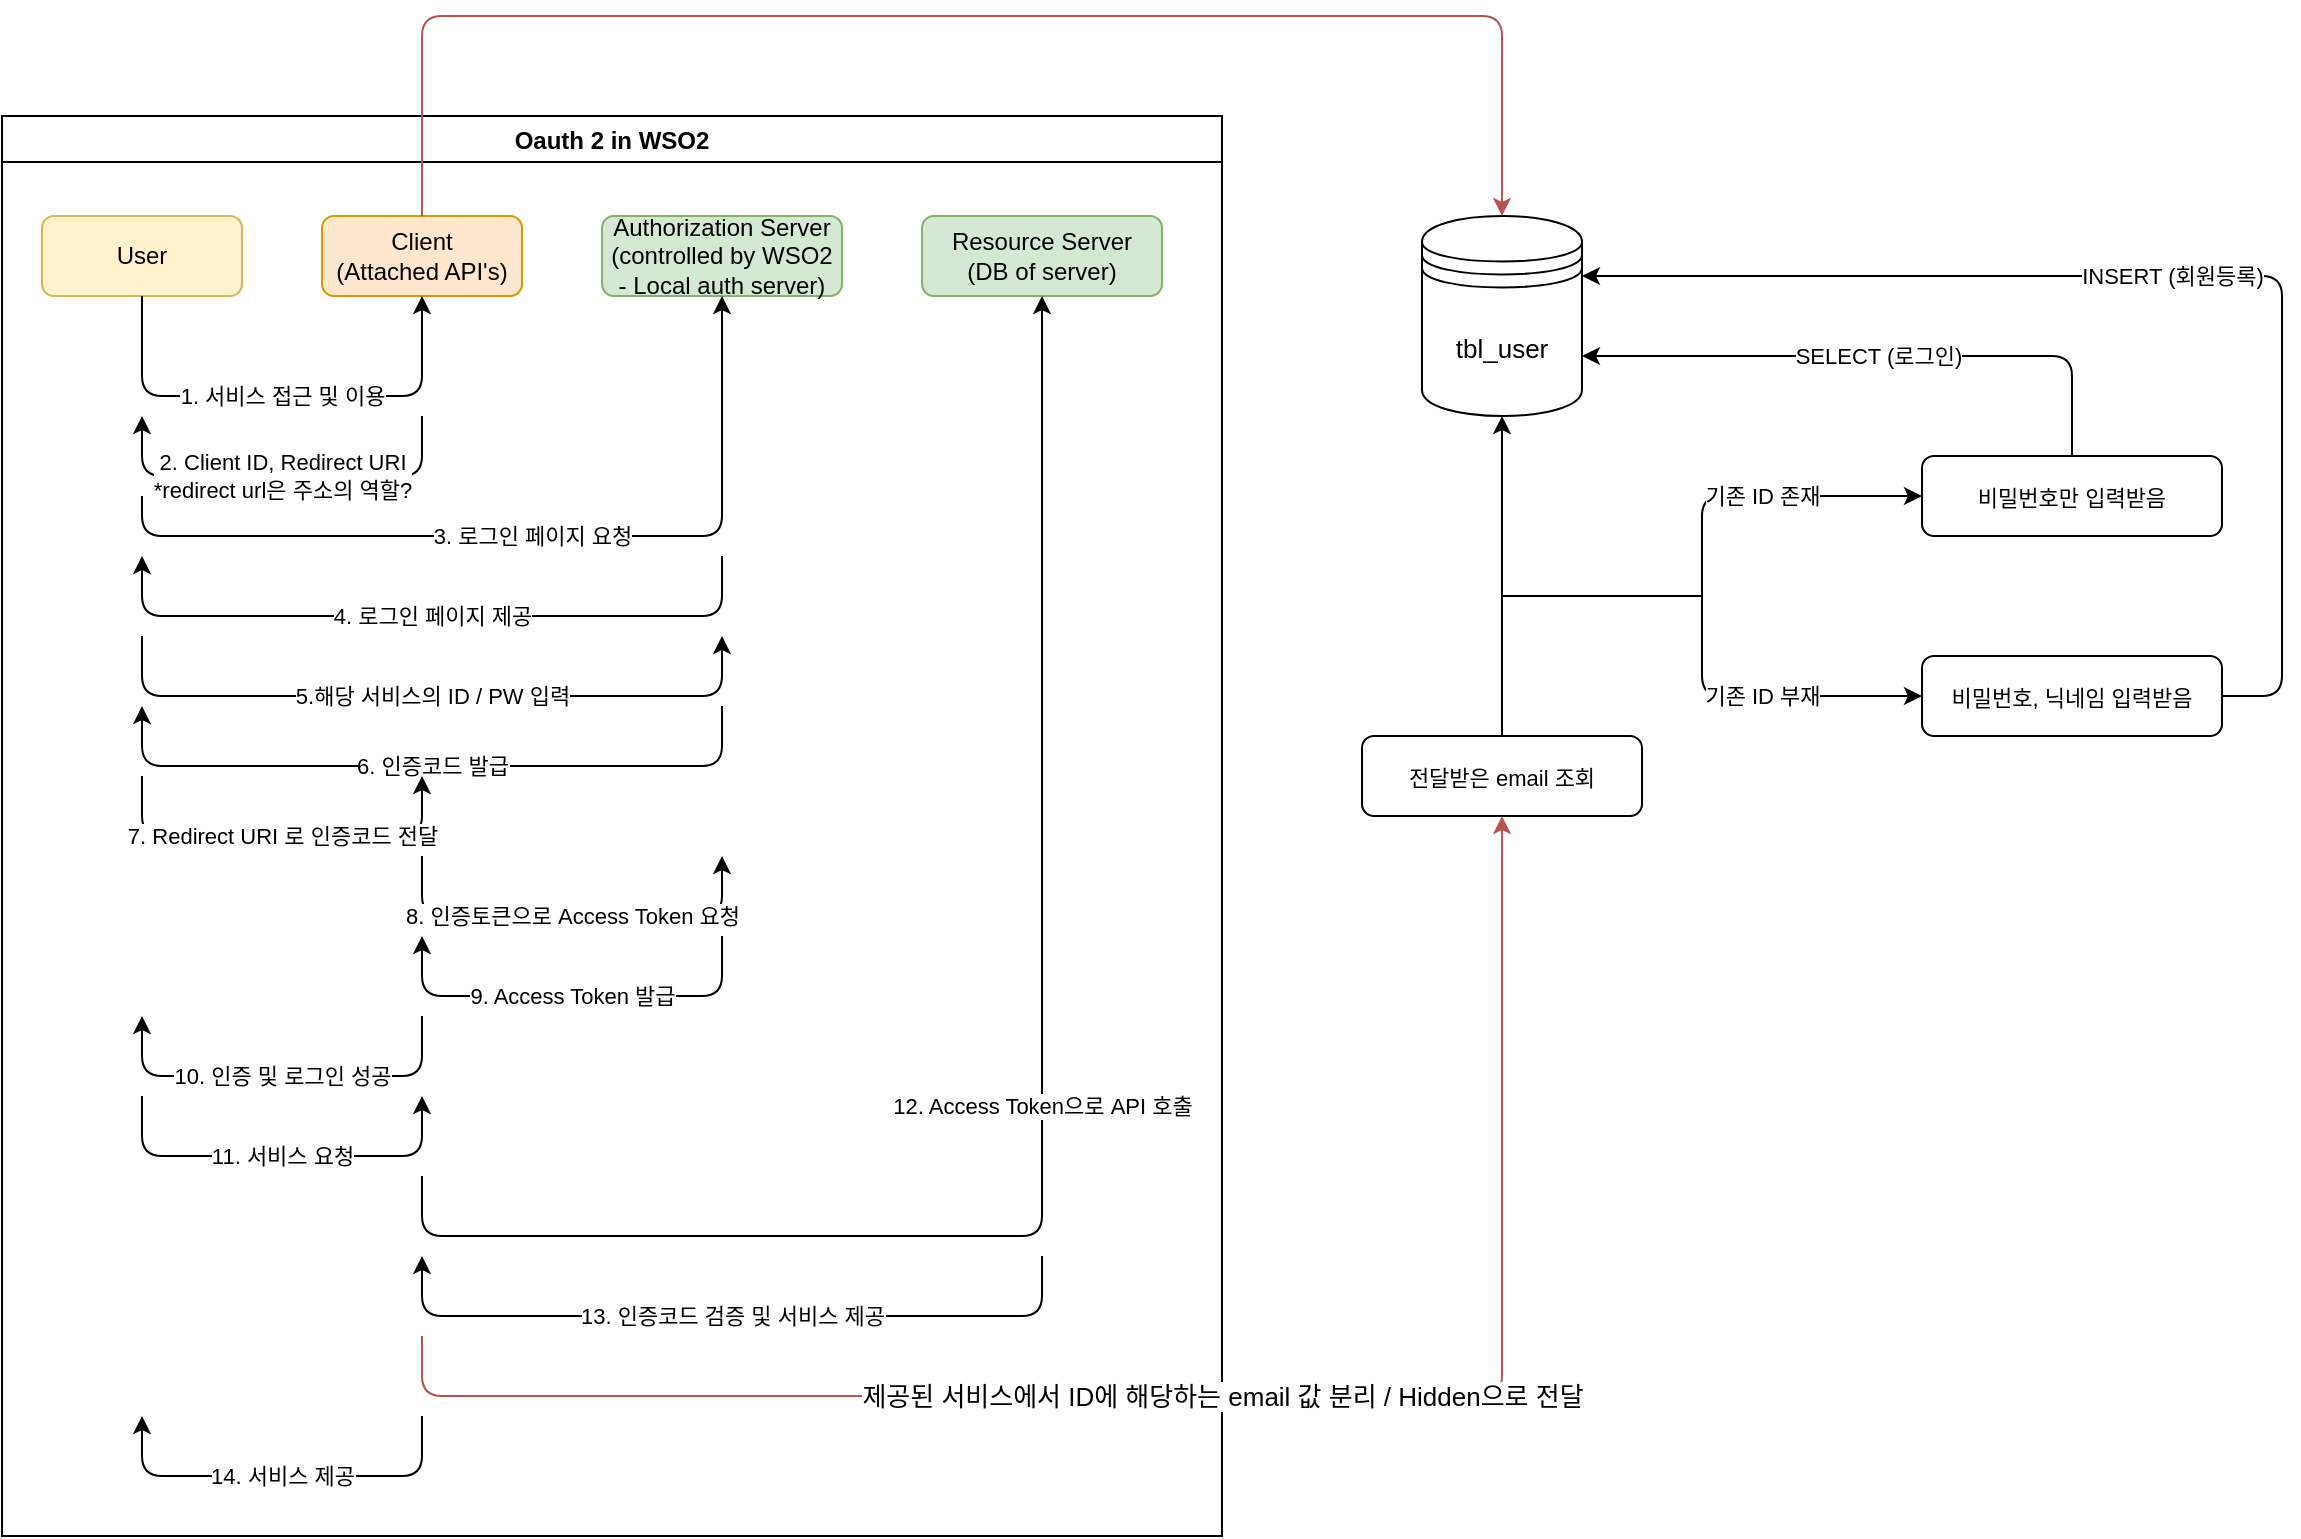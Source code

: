 <mxfile version="15.0.6" type="github">
  <diagram id="Th0a5vP6YgecYewDXPHj" name="Page-1">
    <mxGraphModel dx="1422" dy="794" grid="1" gridSize="10" guides="1" tooltips="1" connect="1" arrows="1" fold="1" page="1" pageScale="1" pageWidth="1300" pageHeight="1000" math="0" shadow="0">
      <root>
        <mxCell id="0" />
        <mxCell id="1" parent="0" />
        <mxCell id="yviWZjRApHMC7-MWaQR3-1" value="User" style="rounded=1;whiteSpace=wrap;html=1;fillColor=#fff2cc;strokeColor=#d6b656;" parent="1" vertex="1">
          <mxGeometry x="130" y="240" width="100" height="40" as="geometry" />
        </mxCell>
        <mxCell id="yviWZjRApHMC7-MWaQR3-2" value="Client&lt;br&gt;(Attached API&#39;s)" style="rounded=1;whiteSpace=wrap;html=1;fillColor=#ffe6cc;strokeColor=#d79b00;" parent="1" vertex="1">
          <mxGeometry x="270" y="240" width="100" height="40" as="geometry" />
        </mxCell>
        <mxCell id="yviWZjRApHMC7-MWaQR3-3" value="Authorization Server&lt;br&gt;(controlled by WSO2&lt;br&gt;- Local auth server)" style="rounded=1;whiteSpace=wrap;html=1;fillColor=#d5e8d4;strokeColor=#82b366;" parent="1" vertex="1">
          <mxGeometry x="410" y="240" width="120" height="40" as="geometry" />
        </mxCell>
        <mxCell id="yviWZjRApHMC7-MWaQR3-4" value="Resource Server&lt;br&gt;(DB of server)" style="rounded=1;whiteSpace=wrap;html=1;fillColor=#d5e8d4;strokeColor=#82b366;" parent="1" vertex="1">
          <mxGeometry x="570" y="240" width="120" height="40" as="geometry" />
        </mxCell>
        <mxCell id="yviWZjRApHMC7-MWaQR3-5" value="" style="endArrow=classic;html=1;exitX=0.5;exitY=1;exitDx=0;exitDy=0;entryX=0.5;entryY=1;entryDx=0;entryDy=0;" parent="1" source="yviWZjRApHMC7-MWaQR3-1" target="yviWZjRApHMC7-MWaQR3-2" edge="1">
          <mxGeometry relative="1" as="geometry">
            <mxPoint x="180" y="330" as="sourcePoint" />
            <mxPoint x="280" y="330" as="targetPoint" />
            <Array as="points">
              <mxPoint x="180" y="330" />
              <mxPoint x="320" y="330" />
            </Array>
          </mxGeometry>
        </mxCell>
        <mxCell id="yviWZjRApHMC7-MWaQR3-6" value="1. 서비스 접근 및 이용" style="edgeLabel;resizable=0;html=1;align=center;verticalAlign=middle;" parent="yviWZjRApHMC7-MWaQR3-5" connectable="0" vertex="1">
          <mxGeometry relative="1" as="geometry" />
        </mxCell>
        <mxCell id="yviWZjRApHMC7-MWaQR3-7" value="" style="endArrow=classic;html=1;entryX=0.5;entryY=1;entryDx=0;entryDy=0;" parent="1" edge="1">
          <mxGeometry relative="1" as="geometry">
            <mxPoint x="320" y="340" as="sourcePoint" />
            <mxPoint x="180" y="340" as="targetPoint" />
            <Array as="points">
              <mxPoint x="320" y="370" />
              <mxPoint x="180" y="370" />
            </Array>
          </mxGeometry>
        </mxCell>
        <mxCell id="yviWZjRApHMC7-MWaQR3-8" value="2. Client ID, Redirect URI&lt;br&gt;*redirect url은 주소의 역할?" style="edgeLabel;resizable=0;html=1;align=center;verticalAlign=middle;" parent="yviWZjRApHMC7-MWaQR3-7" connectable="0" vertex="1">
          <mxGeometry relative="1" as="geometry" />
        </mxCell>
        <mxCell id="yviWZjRApHMC7-MWaQR3-9" value="" style="endArrow=classic;html=1;exitX=0.5;exitY=1;exitDx=0;exitDy=0;entryX=0.5;entryY=1;entryDx=0;entryDy=0;" parent="1" target="yviWZjRApHMC7-MWaQR3-3" edge="1">
          <mxGeometry relative="1" as="geometry">
            <mxPoint x="180" y="380" as="sourcePoint" />
            <mxPoint x="320" y="380" as="targetPoint" />
            <Array as="points">
              <mxPoint x="180" y="400" />
              <mxPoint x="470" y="400" />
            </Array>
          </mxGeometry>
        </mxCell>
        <mxCell id="yviWZjRApHMC7-MWaQR3-10" value="3. 로그인 페이지 요청" style="edgeLabel;resizable=0;html=1;align=center;verticalAlign=middle;labelBackgroundColor=#ffffff;" parent="yviWZjRApHMC7-MWaQR3-9" connectable="0" vertex="1">
          <mxGeometry relative="1" as="geometry" />
        </mxCell>
        <mxCell id="yviWZjRApHMC7-MWaQR3-12" value="" style="endArrow=classic;html=1;entryX=0.5;entryY=1;entryDx=0;entryDy=0;" parent="1" edge="1">
          <mxGeometry relative="1" as="geometry">
            <mxPoint x="470" y="410" as="sourcePoint" />
            <mxPoint x="180" y="410" as="targetPoint" />
            <Array as="points">
              <mxPoint x="470" y="440" />
              <mxPoint x="180" y="440" />
            </Array>
          </mxGeometry>
        </mxCell>
        <mxCell id="yviWZjRApHMC7-MWaQR3-13" value="4. 로그인 페이지 제공" style="edgeLabel;resizable=0;html=1;align=center;verticalAlign=middle;" parent="yviWZjRApHMC7-MWaQR3-12" connectable="0" vertex="1">
          <mxGeometry relative="1" as="geometry" />
        </mxCell>
        <mxCell id="yviWZjRApHMC7-MWaQR3-21" value="" style="endArrow=classic;html=1;exitX=0.5;exitY=1;exitDx=0;exitDy=0;" parent="1" edge="1">
          <mxGeometry relative="1" as="geometry">
            <mxPoint x="180" y="450" as="sourcePoint" />
            <mxPoint x="470" y="450" as="targetPoint" />
            <Array as="points">
              <mxPoint x="180" y="480" />
              <mxPoint x="470" y="480" />
            </Array>
          </mxGeometry>
        </mxCell>
        <mxCell id="yviWZjRApHMC7-MWaQR3-22" value="5.해당 서비스의 ID / PW 입력" style="edgeLabel;resizable=0;html=1;align=center;verticalAlign=middle;" parent="yviWZjRApHMC7-MWaQR3-21" connectable="0" vertex="1">
          <mxGeometry relative="1" as="geometry" />
        </mxCell>
        <mxCell id="yviWZjRApHMC7-MWaQR3-23" value="" style="endArrow=classic;html=1;entryX=0.5;entryY=1;entryDx=0;entryDy=0;" parent="1" edge="1">
          <mxGeometry relative="1" as="geometry">
            <mxPoint x="470" y="485" as="sourcePoint" />
            <mxPoint x="180" y="485" as="targetPoint" />
            <Array as="points">
              <mxPoint x="470" y="515" />
              <mxPoint x="180" y="515" />
            </Array>
          </mxGeometry>
        </mxCell>
        <mxCell id="yviWZjRApHMC7-MWaQR3-24" value="6. 인증코드 발급" style="edgeLabel;resizable=0;html=1;align=center;verticalAlign=middle;" parent="yviWZjRApHMC7-MWaQR3-23" connectable="0" vertex="1">
          <mxGeometry relative="1" as="geometry" />
        </mxCell>
        <mxCell id="yviWZjRApHMC7-MWaQR3-25" value="" style="endArrow=classic;html=1;exitX=0.5;exitY=1;exitDx=0;exitDy=0;entryX=0.5;entryY=1;entryDx=0;entryDy=0;" parent="1" edge="1">
          <mxGeometry relative="1" as="geometry">
            <mxPoint x="180" y="520" as="sourcePoint" />
            <mxPoint x="320" y="520" as="targetPoint" />
            <Array as="points">
              <mxPoint x="180" y="550" />
              <mxPoint x="320" y="550" />
            </Array>
          </mxGeometry>
        </mxCell>
        <mxCell id="yviWZjRApHMC7-MWaQR3-26" value="7. Redirect URI 로 인증코드 전달" style="edgeLabel;resizable=0;html=1;align=center;verticalAlign=middle;" parent="yviWZjRApHMC7-MWaQR3-25" connectable="0" vertex="1">
          <mxGeometry relative="1" as="geometry" />
        </mxCell>
        <mxCell id="yviWZjRApHMC7-MWaQR3-30" value="" style="endArrow=classic;html=1;exitX=0.5;exitY=1;exitDx=0;exitDy=0;" parent="1" edge="1">
          <mxGeometry relative="1" as="geometry">
            <mxPoint x="320" y="560" as="sourcePoint" />
            <mxPoint x="470" y="560" as="targetPoint" />
            <Array as="points">
              <mxPoint x="320" y="590" />
              <mxPoint x="470" y="590" />
            </Array>
          </mxGeometry>
        </mxCell>
        <mxCell id="yviWZjRApHMC7-MWaQR3-31" value="8. 인증토큰으로 Access Token 요청" style="edgeLabel;resizable=0;html=1;align=center;verticalAlign=middle;" parent="yviWZjRApHMC7-MWaQR3-30" connectable="0" vertex="1">
          <mxGeometry relative="1" as="geometry" />
        </mxCell>
        <mxCell id="yviWZjRApHMC7-MWaQR3-34" value="" style="endArrow=classic;html=1;" parent="1" edge="1">
          <mxGeometry relative="1" as="geometry">
            <mxPoint x="470" y="600" as="sourcePoint" />
            <mxPoint x="320" y="600" as="targetPoint" />
            <Array as="points">
              <mxPoint x="470" y="630" />
              <mxPoint x="320" y="630" />
            </Array>
          </mxGeometry>
        </mxCell>
        <mxCell id="yviWZjRApHMC7-MWaQR3-35" value="9. Access Token 발급" style="edgeLabel;resizable=0;html=1;align=center;verticalAlign=middle;" parent="yviWZjRApHMC7-MWaQR3-34" connectable="0" vertex="1">
          <mxGeometry relative="1" as="geometry" />
        </mxCell>
        <mxCell id="yviWZjRApHMC7-MWaQR3-36" value="" style="endArrow=classic;html=1;" parent="1" edge="1">
          <mxGeometry relative="1" as="geometry">
            <mxPoint x="320" y="640" as="sourcePoint" />
            <mxPoint x="180" y="640" as="targetPoint" />
            <Array as="points">
              <mxPoint x="320" y="670" />
              <mxPoint x="180" y="670" />
            </Array>
          </mxGeometry>
        </mxCell>
        <mxCell id="yviWZjRApHMC7-MWaQR3-37" value="10. 인증 및 로그인 성공" style="edgeLabel;resizable=0;html=1;align=center;verticalAlign=middle;" parent="yviWZjRApHMC7-MWaQR3-36" connectable="0" vertex="1">
          <mxGeometry relative="1" as="geometry" />
        </mxCell>
        <mxCell id="yviWZjRApHMC7-MWaQR3-38" value="" style="endArrow=classic;html=1;exitX=0.5;exitY=1;exitDx=0;exitDy=0;entryX=0.5;entryY=1;entryDx=0;entryDy=0;" parent="1" edge="1">
          <mxGeometry relative="1" as="geometry">
            <mxPoint x="180" y="680" as="sourcePoint" />
            <mxPoint x="320" y="680" as="targetPoint" />
            <Array as="points">
              <mxPoint x="180" y="710" />
              <mxPoint x="320" y="710" />
            </Array>
          </mxGeometry>
        </mxCell>
        <mxCell id="yviWZjRApHMC7-MWaQR3-39" value="11. 서비스 요청" style="edgeLabel;resizable=0;html=1;align=center;verticalAlign=middle;" parent="yviWZjRApHMC7-MWaQR3-38" connectable="0" vertex="1">
          <mxGeometry relative="1" as="geometry" />
        </mxCell>
        <mxCell id="yviWZjRApHMC7-MWaQR3-41" value="" style="endArrow=classic;html=1;exitX=0.5;exitY=1;exitDx=0;exitDy=0;entryX=0.5;entryY=1;entryDx=0;entryDy=0;" parent="1" target="yviWZjRApHMC7-MWaQR3-4" edge="1">
          <mxGeometry relative="1" as="geometry">
            <mxPoint x="320" y="720" as="sourcePoint" />
            <mxPoint x="460" y="720" as="targetPoint" />
            <Array as="points">
              <mxPoint x="320" y="750" />
              <mxPoint x="630" y="750" />
            </Array>
          </mxGeometry>
        </mxCell>
        <mxCell id="yviWZjRApHMC7-MWaQR3-42" value="12. Access Token으로 API 호출" style="edgeLabel;resizable=0;html=1;align=center;verticalAlign=middle;" parent="yviWZjRApHMC7-MWaQR3-41" connectable="0" vertex="1">
          <mxGeometry relative="1" as="geometry" />
        </mxCell>
        <mxCell id="yviWZjRApHMC7-MWaQR3-44" value="" style="endArrow=classic;html=1;" parent="1" edge="1">
          <mxGeometry relative="1" as="geometry">
            <mxPoint x="630" y="760" as="sourcePoint" />
            <mxPoint x="320" y="760" as="targetPoint" />
            <Array as="points">
              <mxPoint x="630" y="790" />
              <mxPoint x="320" y="790" />
            </Array>
          </mxGeometry>
        </mxCell>
        <mxCell id="yviWZjRApHMC7-MWaQR3-45" value="13. 인증코드 검증 및 서비스 제공" style="edgeLabel;resizable=0;html=1;align=center;verticalAlign=middle;" parent="yviWZjRApHMC7-MWaQR3-44" connectable="0" vertex="1">
          <mxGeometry relative="1" as="geometry" />
        </mxCell>
        <mxCell id="yviWZjRApHMC7-MWaQR3-46" value="" style="endArrow=classic;html=1;" parent="1" edge="1">
          <mxGeometry relative="1" as="geometry">
            <mxPoint x="320" y="840" as="sourcePoint" />
            <mxPoint x="180" y="840" as="targetPoint" />
            <Array as="points">
              <mxPoint x="320" y="870" />
              <mxPoint x="180" y="870" />
            </Array>
          </mxGeometry>
        </mxCell>
        <mxCell id="yviWZjRApHMC7-MWaQR3-47" value="14. 서비스 제공" style="edgeLabel;resizable=0;html=1;align=center;verticalAlign=middle;" parent="yviWZjRApHMC7-MWaQR3-46" connectable="0" vertex="1">
          <mxGeometry relative="1" as="geometry" />
        </mxCell>
        <mxCell id="yviWZjRApHMC7-MWaQR3-48" value="Oauth 2 in WSO2" style="swimlane;labelBackgroundColor=#ffffff;" parent="1" vertex="1">
          <mxGeometry x="110" y="190" width="610" height="710" as="geometry" />
        </mxCell>
        <mxCell id="6f_0Rv-uN20oF98JUds7-1" value="" style="endArrow=classic;html=1;exitX=0.5;exitY=1;exitDx=0;exitDy=0;fillColor=#f8cecc;strokeColor=#b85450;entryX=0.5;entryY=1;entryDx=0;entryDy=0;" parent="1" target="6f_0Rv-uN20oF98JUds7-6" edge="1">
          <mxGeometry relative="1" as="geometry">
            <mxPoint x="320" y="800" as="sourcePoint" />
            <mxPoint x="860" y="610" as="targetPoint" />
            <Array as="points">
              <mxPoint x="320" y="830" />
              <mxPoint x="860" y="830" />
            </Array>
          </mxGeometry>
        </mxCell>
        <mxCell id="6f_0Rv-uN20oF98JUds7-2" value="제공된 서비스에서 ID에 해당하는 email 값 분리 / Hidden으로 전달" style="edgeLabel;resizable=0;html=1;align=center;verticalAlign=middle;fontSize=13;" parent="6f_0Rv-uN20oF98JUds7-1" connectable="0" vertex="1">
          <mxGeometry relative="1" as="geometry" />
        </mxCell>
        <mxCell id="6f_0Rv-uN20oF98JUds7-4" value="tbl_user" style="shape=datastore;whiteSpace=wrap;html=1;labelBackgroundColor=#ffffff;fontSize=13;" parent="1" vertex="1">
          <mxGeometry x="820" y="240" width="80" height="100" as="geometry" />
        </mxCell>
        <mxCell id="6f_0Rv-uN20oF98JUds7-5" value="" style="endArrow=classic;html=1;fontSize=13;exitX=0.5;exitY=0;exitDx=0;exitDy=0;entryX=0.5;entryY=0;entryDx=0;entryDy=0;fillColor=#f8cecc;strokeColor=#b85450;" parent="1" source="yviWZjRApHMC7-MWaQR3-2" target="6f_0Rv-uN20oF98JUds7-4" edge="1">
          <mxGeometry width="50" height="50" relative="1" as="geometry">
            <mxPoint x="190" y="170" as="sourcePoint" />
            <mxPoint x="240" y="120" as="targetPoint" />
            <Array as="points">
              <mxPoint x="320" y="140" />
              <mxPoint x="860" y="140" />
            </Array>
          </mxGeometry>
        </mxCell>
        <mxCell id="6f_0Rv-uN20oF98JUds7-6" value="&lt;font style=&quot;font-size: 11px&quot;&gt;전달받은 email 조회&lt;/font&gt;" style="rounded=1;whiteSpace=wrap;html=1;labelBackgroundColor=#ffffff;fontSize=13;" parent="1" vertex="1">
          <mxGeometry x="790" y="500" width="140" height="40" as="geometry" />
        </mxCell>
        <mxCell id="6f_0Rv-uN20oF98JUds7-7" value="" style="endArrow=classic;html=1;fontSize=13;exitX=0.5;exitY=0;exitDx=0;exitDy=0;entryX=0.5;entryY=1;entryDx=0;entryDy=0;" parent="1" source="6f_0Rv-uN20oF98JUds7-6" target="6f_0Rv-uN20oF98JUds7-4" edge="1">
          <mxGeometry width="50" height="50" relative="1" as="geometry">
            <mxPoint x="850" y="470" as="sourcePoint" />
            <mxPoint x="900" y="420" as="targetPoint" />
          </mxGeometry>
        </mxCell>
        <mxCell id="6f_0Rv-uN20oF98JUds7-8" value="" style="endArrow=none;html=1;fontSize=13;" parent="1" edge="1">
          <mxGeometry width="50" height="50" relative="1" as="geometry">
            <mxPoint x="860" y="430" as="sourcePoint" />
            <mxPoint x="960" y="430" as="targetPoint" />
          </mxGeometry>
        </mxCell>
        <mxCell id="6f_0Rv-uN20oF98JUds7-9" value="" style="endArrow=classic;html=1;fontSize=13;entryX=0;entryY=0.5;entryDx=0;entryDy=0;" parent="1" target="6f_0Rv-uN20oF98JUds7-13" edge="1">
          <mxGeometry relative="1" as="geometry">
            <mxPoint x="960" y="430" as="sourcePoint" />
            <mxPoint x="1070" y="360" as="targetPoint" />
            <Array as="points">
              <mxPoint x="960" y="380" />
            </Array>
          </mxGeometry>
        </mxCell>
        <mxCell id="6f_0Rv-uN20oF98JUds7-10" value="기존 ID 존재" style="edgeLabel;resizable=0;html=1;align=center;verticalAlign=middle;" parent="6f_0Rv-uN20oF98JUds7-9" connectable="0" vertex="1">
          <mxGeometry relative="1" as="geometry" />
        </mxCell>
        <mxCell id="6f_0Rv-uN20oF98JUds7-11" value="" style="endArrow=classic;html=1;fontSize=13;entryX=0;entryY=0.5;entryDx=0;entryDy=0;" parent="1" target="6f_0Rv-uN20oF98JUds7-14" edge="1">
          <mxGeometry relative="1" as="geometry">
            <mxPoint x="960" y="430" as="sourcePoint" />
            <mxPoint x="1070" y="500" as="targetPoint" />
            <Array as="points">
              <mxPoint x="960" y="480" />
            </Array>
          </mxGeometry>
        </mxCell>
        <mxCell id="6f_0Rv-uN20oF98JUds7-12" value="기존 ID 부재" style="edgeLabel;resizable=0;html=1;align=center;verticalAlign=middle;" parent="6f_0Rv-uN20oF98JUds7-11" connectable="0" vertex="1">
          <mxGeometry relative="1" as="geometry" />
        </mxCell>
        <mxCell id="6f_0Rv-uN20oF98JUds7-13" value="&lt;font style=&quot;font-size: 11px&quot;&gt;비밀번호만 입력받음&lt;/font&gt;" style="rounded=1;whiteSpace=wrap;html=1;labelBackgroundColor=#ffffff;fontSize=13;" parent="1" vertex="1">
          <mxGeometry x="1070" y="360" width="150" height="40" as="geometry" />
        </mxCell>
        <mxCell id="6f_0Rv-uN20oF98JUds7-14" value="&lt;font style=&quot;font-size: 11px&quot;&gt;비밀번호, 닉네임 입력받음&lt;/font&gt;" style="rounded=1;whiteSpace=wrap;html=1;labelBackgroundColor=#ffffff;fontSize=13;" parent="1" vertex="1">
          <mxGeometry x="1070" y="460" width="150" height="40" as="geometry" />
        </mxCell>
        <mxCell id="6f_0Rv-uN20oF98JUds7-15" value="" style="endArrow=classic;html=1;fontSize=13;entryX=1;entryY=0.7;entryDx=0;entryDy=0;exitX=0.5;exitY=0;exitDx=0;exitDy=0;" parent="1" source="6f_0Rv-uN20oF98JUds7-13" target="6f_0Rv-uN20oF98JUds7-4" edge="1">
          <mxGeometry relative="1" as="geometry">
            <mxPoint x="970" y="320.0" as="sourcePoint" />
            <mxPoint x="1080" y="270.0" as="targetPoint" />
            <Array as="points">
              <mxPoint x="1145" y="310" />
            </Array>
          </mxGeometry>
        </mxCell>
        <mxCell id="6f_0Rv-uN20oF98JUds7-16" value="SELECT (로그인)" style="edgeLabel;resizable=0;html=1;align=center;verticalAlign=middle;" parent="6f_0Rv-uN20oF98JUds7-15" connectable="0" vertex="1">
          <mxGeometry relative="1" as="geometry" />
        </mxCell>
        <mxCell id="6f_0Rv-uN20oF98JUds7-17" value="" style="endArrow=classic;html=1;fontSize=13;entryX=1;entryY=0.7;entryDx=0;entryDy=0;exitX=1;exitY=0.5;exitDx=0;exitDy=0;" parent="1" source="6f_0Rv-uN20oF98JUds7-14" edge="1">
          <mxGeometry relative="1" as="geometry">
            <mxPoint x="1250" y="480" as="sourcePoint" />
            <mxPoint x="900" y="270" as="targetPoint" />
            <Array as="points">
              <mxPoint x="1250" y="480" />
              <mxPoint x="1250" y="270" />
            </Array>
          </mxGeometry>
        </mxCell>
        <mxCell id="6f_0Rv-uN20oF98JUds7-18" value="INSERT (회원등록)" style="edgeLabel;resizable=0;html=1;align=center;verticalAlign=middle;" parent="6f_0Rv-uN20oF98JUds7-17" connectable="0" vertex="1">
          <mxGeometry relative="1" as="geometry" />
        </mxCell>
      </root>
    </mxGraphModel>
  </diagram>
</mxfile>
